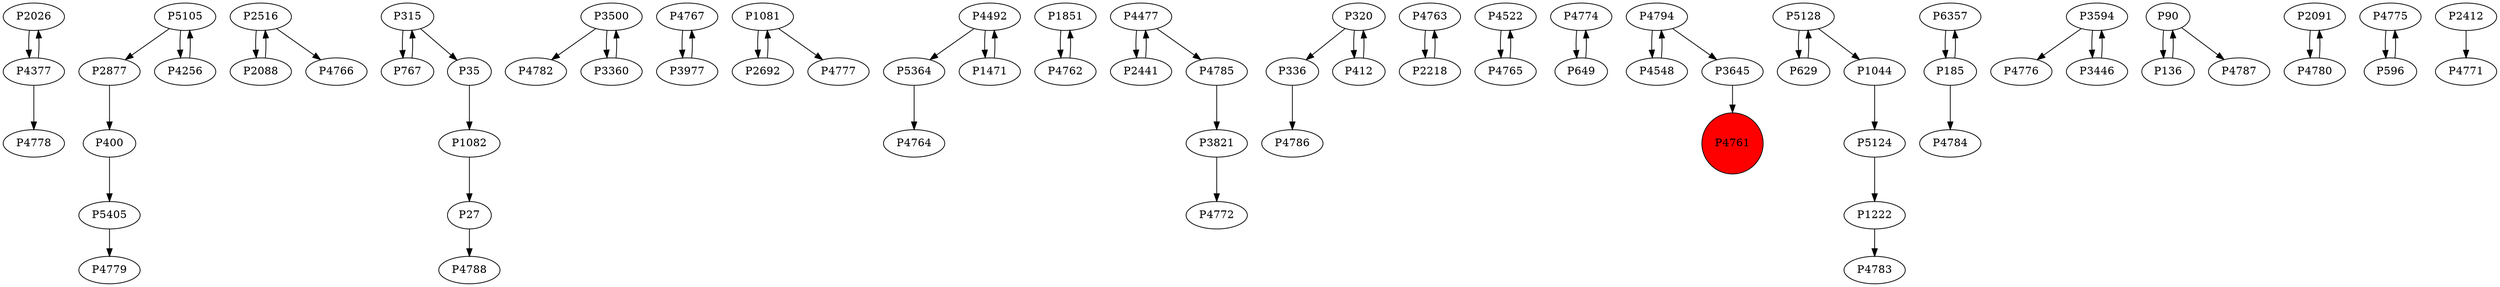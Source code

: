 digraph {
	P2026 -> P4377
	P5105 -> P2877
	P2877 -> P400
	P2516 -> P2088
	P400 -> P5405
	P1082 -> P27
	P3500 -> P4782
	P4767 -> P3977
	P1081 -> P2692
	P4492 -> P5364
	P27 -> P4788
	P1851 -> P4762
	P4477 -> P2441
	P4492 -> P1471
	P320 -> P336
	P4763 -> P2218
	P2516 -> P4766
	P412 -> P320
	P4522 -> P4765
	P4774 -> P649
	P4794 -> P4548
	P5124 -> P1222
	P4256 -> P5105
	P2441 -> P4477
	P649 -> P4774
	P5105 -> P4256
	P2218 -> P4763
	P3977 -> P4767
	P5405 -> P4779
	P336 -> P4786
	P315 -> P767
	P4785 -> P3821
	P6357 -> P185
	P3594 -> P4776
	P4377 -> P2026
	P4548 -> P4794
	P1044 -> P5124
	P5364 -> P4764
	P3500 -> P3360
	P3821 -> P4772
	P90 -> P136
	P136 -> P90
	P3446 -> P3594
	P767 -> P315
	P90 -> P4787
	P1081 -> P4777
	P185 -> P6357
	P2091 -> P4780
	P35 -> P1082
	P3360 -> P3500
	P4765 -> P4522
	P4762 -> P1851
	P629 -> P5128
	P320 -> P412
	P1222 -> P4783
	P4775 -> P596
	P4377 -> P4778
	P2412 -> P4771
	P4780 -> P2091
	P5128 -> P629
	P315 -> P35
	P3594 -> P3446
	P596 -> P4775
	P1471 -> P4492
	P4477 -> P4785
	P3645 -> P4761
	P185 -> P4784
	P5128 -> P1044
	P2692 -> P1081
	P4794 -> P3645
	P2088 -> P2516
	P4761 [shape=circle]
	P4761 [style=filled]
	P4761 [fillcolor=red]
}